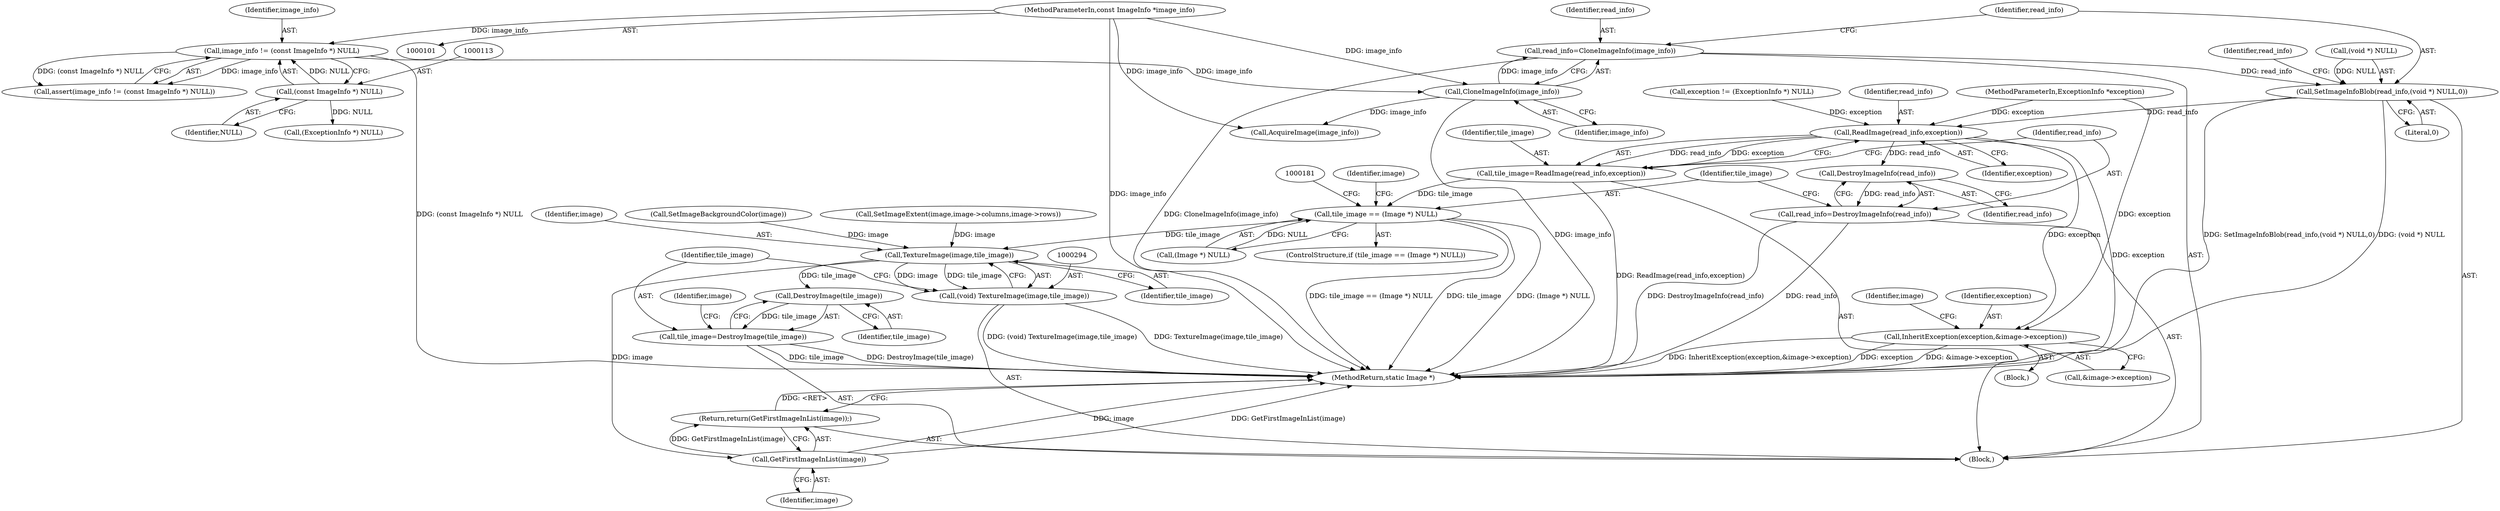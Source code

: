digraph "0_ImageMagick_f6e9d0d9955e85bdd7540b251cd50d598dacc5e6_63@API" {
"1000148" [label="(Call,read_info=CloneImageInfo(image_info))"];
"1000150" [label="(Call,CloneImageInfo(image_info))"];
"1000110" [label="(Call,image_info != (const ImageInfo *) NULL)"];
"1000102" [label="(MethodParameterIn,const ImageInfo *image_info)"];
"1000112" [label="(Call,(const ImageInfo *) NULL)"];
"1000152" [label="(Call,SetImageInfoBlob(read_info,(void *) NULL,0))"];
"1000166" [label="(Call,ReadImage(read_info,exception))"];
"1000164" [label="(Call,tile_image=ReadImage(read_info,exception))"];
"1000174" [label="(Call,tile_image == (Image *) NULL)"];
"1000295" [label="(Call,TextureImage(image,tile_image))"];
"1000293" [label="(Call,(void) TextureImage(image,tile_image))"];
"1000300" [label="(Call,DestroyImage(tile_image))"];
"1000298" [label="(Call,tile_image=DestroyImage(tile_image))"];
"1000314" [label="(Call,GetFirstImageInList(image))"];
"1000313" [label="(Return,return(GetFirstImageInList(image));)"];
"1000171" [label="(Call,DestroyImageInfo(read_info))"];
"1000169" [label="(Call,read_info=DestroyImageInfo(read_info))"];
"1000217" [label="(Call,InheritException(exception,&image->exception))"];
"1000301" [label="(Identifier,tile_image)"];
"1000204" [label="(Call,SetImageExtent(image,image->columns,image->rows))"];
"1000104" [label="(Block,)"];
"1000153" [label="(Identifier,read_info)"];
"1000110" [label="(Call,image_info != (const ImageInfo *) NULL)"];
"1000185" [label="(Call,AcquireImage(image_info))"];
"1000157" [label="(Literal,0)"];
"1000151" [label="(Identifier,image_info)"];
"1000313" [label="(Return,return(GetFirstImageInList(image));)"];
"1000216" [label="(Block,)"];
"1000225" [label="(Identifier,image)"];
"1000148" [label="(Call,read_info=CloneImageInfo(image_info))"];
"1000172" [label="(Identifier,read_info)"];
"1000296" [label="(Identifier,image)"];
"1000305" [label="(Identifier,image)"];
"1000114" [label="(Identifier,NULL)"];
"1000112" [label="(Call,(const ImageInfo *) NULL)"];
"1000218" [label="(Identifier,exception)"];
"1000103" [label="(MethodParameterIn,ExceptionInfo *exception)"];
"1000299" [label="(Identifier,tile_image)"];
"1000164" [label="(Call,tile_image=ReadImage(read_info,exception))"];
"1000168" [label="(Identifier,exception)"];
"1000298" [label="(Call,tile_image=DestroyImage(tile_image))"];
"1000171" [label="(Call,DestroyImageInfo(read_info))"];
"1000314" [label="(Call,GetFirstImageInList(image))"];
"1000169" [label="(Call,read_info=DestroyImageInfo(read_info))"];
"1000219" [label="(Call,&image->exception)"];
"1000175" [label="(Identifier,tile_image)"];
"1000176" [label="(Call,(Image *) NULL)"];
"1000161" [label="(Identifier,read_info)"];
"1000137" [label="(Call,exception != (ExceptionInfo *) NULL)"];
"1000150" [label="(Call,CloneImageInfo(image_info))"];
"1000111" [label="(Identifier,image_info)"];
"1000102" [label="(MethodParameterIn,const ImageInfo *image_info)"];
"1000174" [label="(Call,tile_image == (Image *) NULL)"];
"1000149" [label="(Identifier,read_info)"];
"1000184" [label="(Identifier,image)"];
"1000315" [label="(Identifier,image)"];
"1000139" [label="(Call,(ExceptionInfo *) NULL)"];
"1000217" [label="(Call,InheritException(exception,&image->exception))"];
"1000109" [label="(Call,assert(image_info != (const ImageInfo *) NULL))"];
"1000154" [label="(Call,(void *) NULL)"];
"1000152" [label="(Call,SetImageInfoBlob(read_info,(void *) NULL,0))"];
"1000166" [label="(Call,ReadImage(read_info,exception))"];
"1000297" [label="(Identifier,tile_image)"];
"1000316" [label="(MethodReturn,static Image *)"];
"1000165" [label="(Identifier,tile_image)"];
"1000300" [label="(Call,DestroyImage(tile_image))"];
"1000170" [label="(Identifier,read_info)"];
"1000173" [label="(ControlStructure,if (tile_image == (Image *) NULL))"];
"1000295" [label="(Call,TextureImage(image,tile_image))"];
"1000293" [label="(Call,(void) TextureImage(image,tile_image))"];
"1000167" [label="(Identifier,read_info)"];
"1000258" [label="(Call,SetImageBackgroundColor(image))"];
"1000148" -> "1000104"  [label="AST: "];
"1000148" -> "1000150"  [label="CFG: "];
"1000149" -> "1000148"  [label="AST: "];
"1000150" -> "1000148"  [label="AST: "];
"1000153" -> "1000148"  [label="CFG: "];
"1000148" -> "1000316"  [label="DDG: CloneImageInfo(image_info)"];
"1000150" -> "1000148"  [label="DDG: image_info"];
"1000148" -> "1000152"  [label="DDG: read_info"];
"1000150" -> "1000151"  [label="CFG: "];
"1000151" -> "1000150"  [label="AST: "];
"1000150" -> "1000316"  [label="DDG: image_info"];
"1000110" -> "1000150"  [label="DDG: image_info"];
"1000102" -> "1000150"  [label="DDG: image_info"];
"1000150" -> "1000185"  [label="DDG: image_info"];
"1000110" -> "1000109"  [label="AST: "];
"1000110" -> "1000112"  [label="CFG: "];
"1000111" -> "1000110"  [label="AST: "];
"1000112" -> "1000110"  [label="AST: "];
"1000109" -> "1000110"  [label="CFG: "];
"1000110" -> "1000316"  [label="DDG: (const ImageInfo *) NULL"];
"1000110" -> "1000109"  [label="DDG: image_info"];
"1000110" -> "1000109"  [label="DDG: (const ImageInfo *) NULL"];
"1000102" -> "1000110"  [label="DDG: image_info"];
"1000112" -> "1000110"  [label="DDG: NULL"];
"1000102" -> "1000101"  [label="AST: "];
"1000102" -> "1000316"  [label="DDG: image_info"];
"1000102" -> "1000185"  [label="DDG: image_info"];
"1000112" -> "1000114"  [label="CFG: "];
"1000113" -> "1000112"  [label="AST: "];
"1000114" -> "1000112"  [label="AST: "];
"1000112" -> "1000139"  [label="DDG: NULL"];
"1000152" -> "1000104"  [label="AST: "];
"1000152" -> "1000157"  [label="CFG: "];
"1000153" -> "1000152"  [label="AST: "];
"1000154" -> "1000152"  [label="AST: "];
"1000157" -> "1000152"  [label="AST: "];
"1000161" -> "1000152"  [label="CFG: "];
"1000152" -> "1000316"  [label="DDG: SetImageInfoBlob(read_info,(void *) NULL,0)"];
"1000152" -> "1000316"  [label="DDG: (void *) NULL"];
"1000154" -> "1000152"  [label="DDG: NULL"];
"1000152" -> "1000166"  [label="DDG: read_info"];
"1000166" -> "1000164"  [label="AST: "];
"1000166" -> "1000168"  [label="CFG: "];
"1000167" -> "1000166"  [label="AST: "];
"1000168" -> "1000166"  [label="AST: "];
"1000164" -> "1000166"  [label="CFG: "];
"1000166" -> "1000316"  [label="DDG: exception"];
"1000166" -> "1000164"  [label="DDG: read_info"];
"1000166" -> "1000164"  [label="DDG: exception"];
"1000137" -> "1000166"  [label="DDG: exception"];
"1000103" -> "1000166"  [label="DDG: exception"];
"1000166" -> "1000171"  [label="DDG: read_info"];
"1000166" -> "1000217"  [label="DDG: exception"];
"1000164" -> "1000104"  [label="AST: "];
"1000165" -> "1000164"  [label="AST: "];
"1000170" -> "1000164"  [label="CFG: "];
"1000164" -> "1000316"  [label="DDG: ReadImage(read_info,exception)"];
"1000164" -> "1000174"  [label="DDG: tile_image"];
"1000174" -> "1000173"  [label="AST: "];
"1000174" -> "1000176"  [label="CFG: "];
"1000175" -> "1000174"  [label="AST: "];
"1000176" -> "1000174"  [label="AST: "];
"1000181" -> "1000174"  [label="CFG: "];
"1000184" -> "1000174"  [label="CFG: "];
"1000174" -> "1000316"  [label="DDG: (Image *) NULL"];
"1000174" -> "1000316"  [label="DDG: tile_image == (Image *) NULL"];
"1000174" -> "1000316"  [label="DDG: tile_image"];
"1000176" -> "1000174"  [label="DDG: NULL"];
"1000174" -> "1000295"  [label="DDG: tile_image"];
"1000295" -> "1000293"  [label="AST: "];
"1000295" -> "1000297"  [label="CFG: "];
"1000296" -> "1000295"  [label="AST: "];
"1000297" -> "1000295"  [label="AST: "];
"1000293" -> "1000295"  [label="CFG: "];
"1000295" -> "1000293"  [label="DDG: image"];
"1000295" -> "1000293"  [label="DDG: tile_image"];
"1000258" -> "1000295"  [label="DDG: image"];
"1000204" -> "1000295"  [label="DDG: image"];
"1000295" -> "1000300"  [label="DDG: tile_image"];
"1000295" -> "1000314"  [label="DDG: image"];
"1000293" -> "1000104"  [label="AST: "];
"1000294" -> "1000293"  [label="AST: "];
"1000299" -> "1000293"  [label="CFG: "];
"1000293" -> "1000316"  [label="DDG: (void) TextureImage(image,tile_image)"];
"1000293" -> "1000316"  [label="DDG: TextureImage(image,tile_image)"];
"1000300" -> "1000298"  [label="AST: "];
"1000300" -> "1000301"  [label="CFG: "];
"1000301" -> "1000300"  [label="AST: "];
"1000298" -> "1000300"  [label="CFG: "];
"1000300" -> "1000298"  [label="DDG: tile_image"];
"1000298" -> "1000104"  [label="AST: "];
"1000299" -> "1000298"  [label="AST: "];
"1000305" -> "1000298"  [label="CFG: "];
"1000298" -> "1000316"  [label="DDG: tile_image"];
"1000298" -> "1000316"  [label="DDG: DestroyImage(tile_image)"];
"1000314" -> "1000313"  [label="AST: "];
"1000314" -> "1000315"  [label="CFG: "];
"1000315" -> "1000314"  [label="AST: "];
"1000313" -> "1000314"  [label="CFG: "];
"1000314" -> "1000316"  [label="DDG: image"];
"1000314" -> "1000316"  [label="DDG: GetFirstImageInList(image)"];
"1000314" -> "1000313"  [label="DDG: GetFirstImageInList(image)"];
"1000313" -> "1000104"  [label="AST: "];
"1000316" -> "1000313"  [label="CFG: "];
"1000313" -> "1000316"  [label="DDG: <RET>"];
"1000171" -> "1000169"  [label="AST: "];
"1000171" -> "1000172"  [label="CFG: "];
"1000172" -> "1000171"  [label="AST: "];
"1000169" -> "1000171"  [label="CFG: "];
"1000171" -> "1000169"  [label="DDG: read_info"];
"1000169" -> "1000104"  [label="AST: "];
"1000170" -> "1000169"  [label="AST: "];
"1000175" -> "1000169"  [label="CFG: "];
"1000169" -> "1000316"  [label="DDG: DestroyImageInfo(read_info)"];
"1000169" -> "1000316"  [label="DDG: read_info"];
"1000217" -> "1000216"  [label="AST: "];
"1000217" -> "1000219"  [label="CFG: "];
"1000218" -> "1000217"  [label="AST: "];
"1000219" -> "1000217"  [label="AST: "];
"1000225" -> "1000217"  [label="CFG: "];
"1000217" -> "1000316"  [label="DDG: &image->exception"];
"1000217" -> "1000316"  [label="DDG: InheritException(exception,&image->exception)"];
"1000217" -> "1000316"  [label="DDG: exception"];
"1000103" -> "1000217"  [label="DDG: exception"];
}
